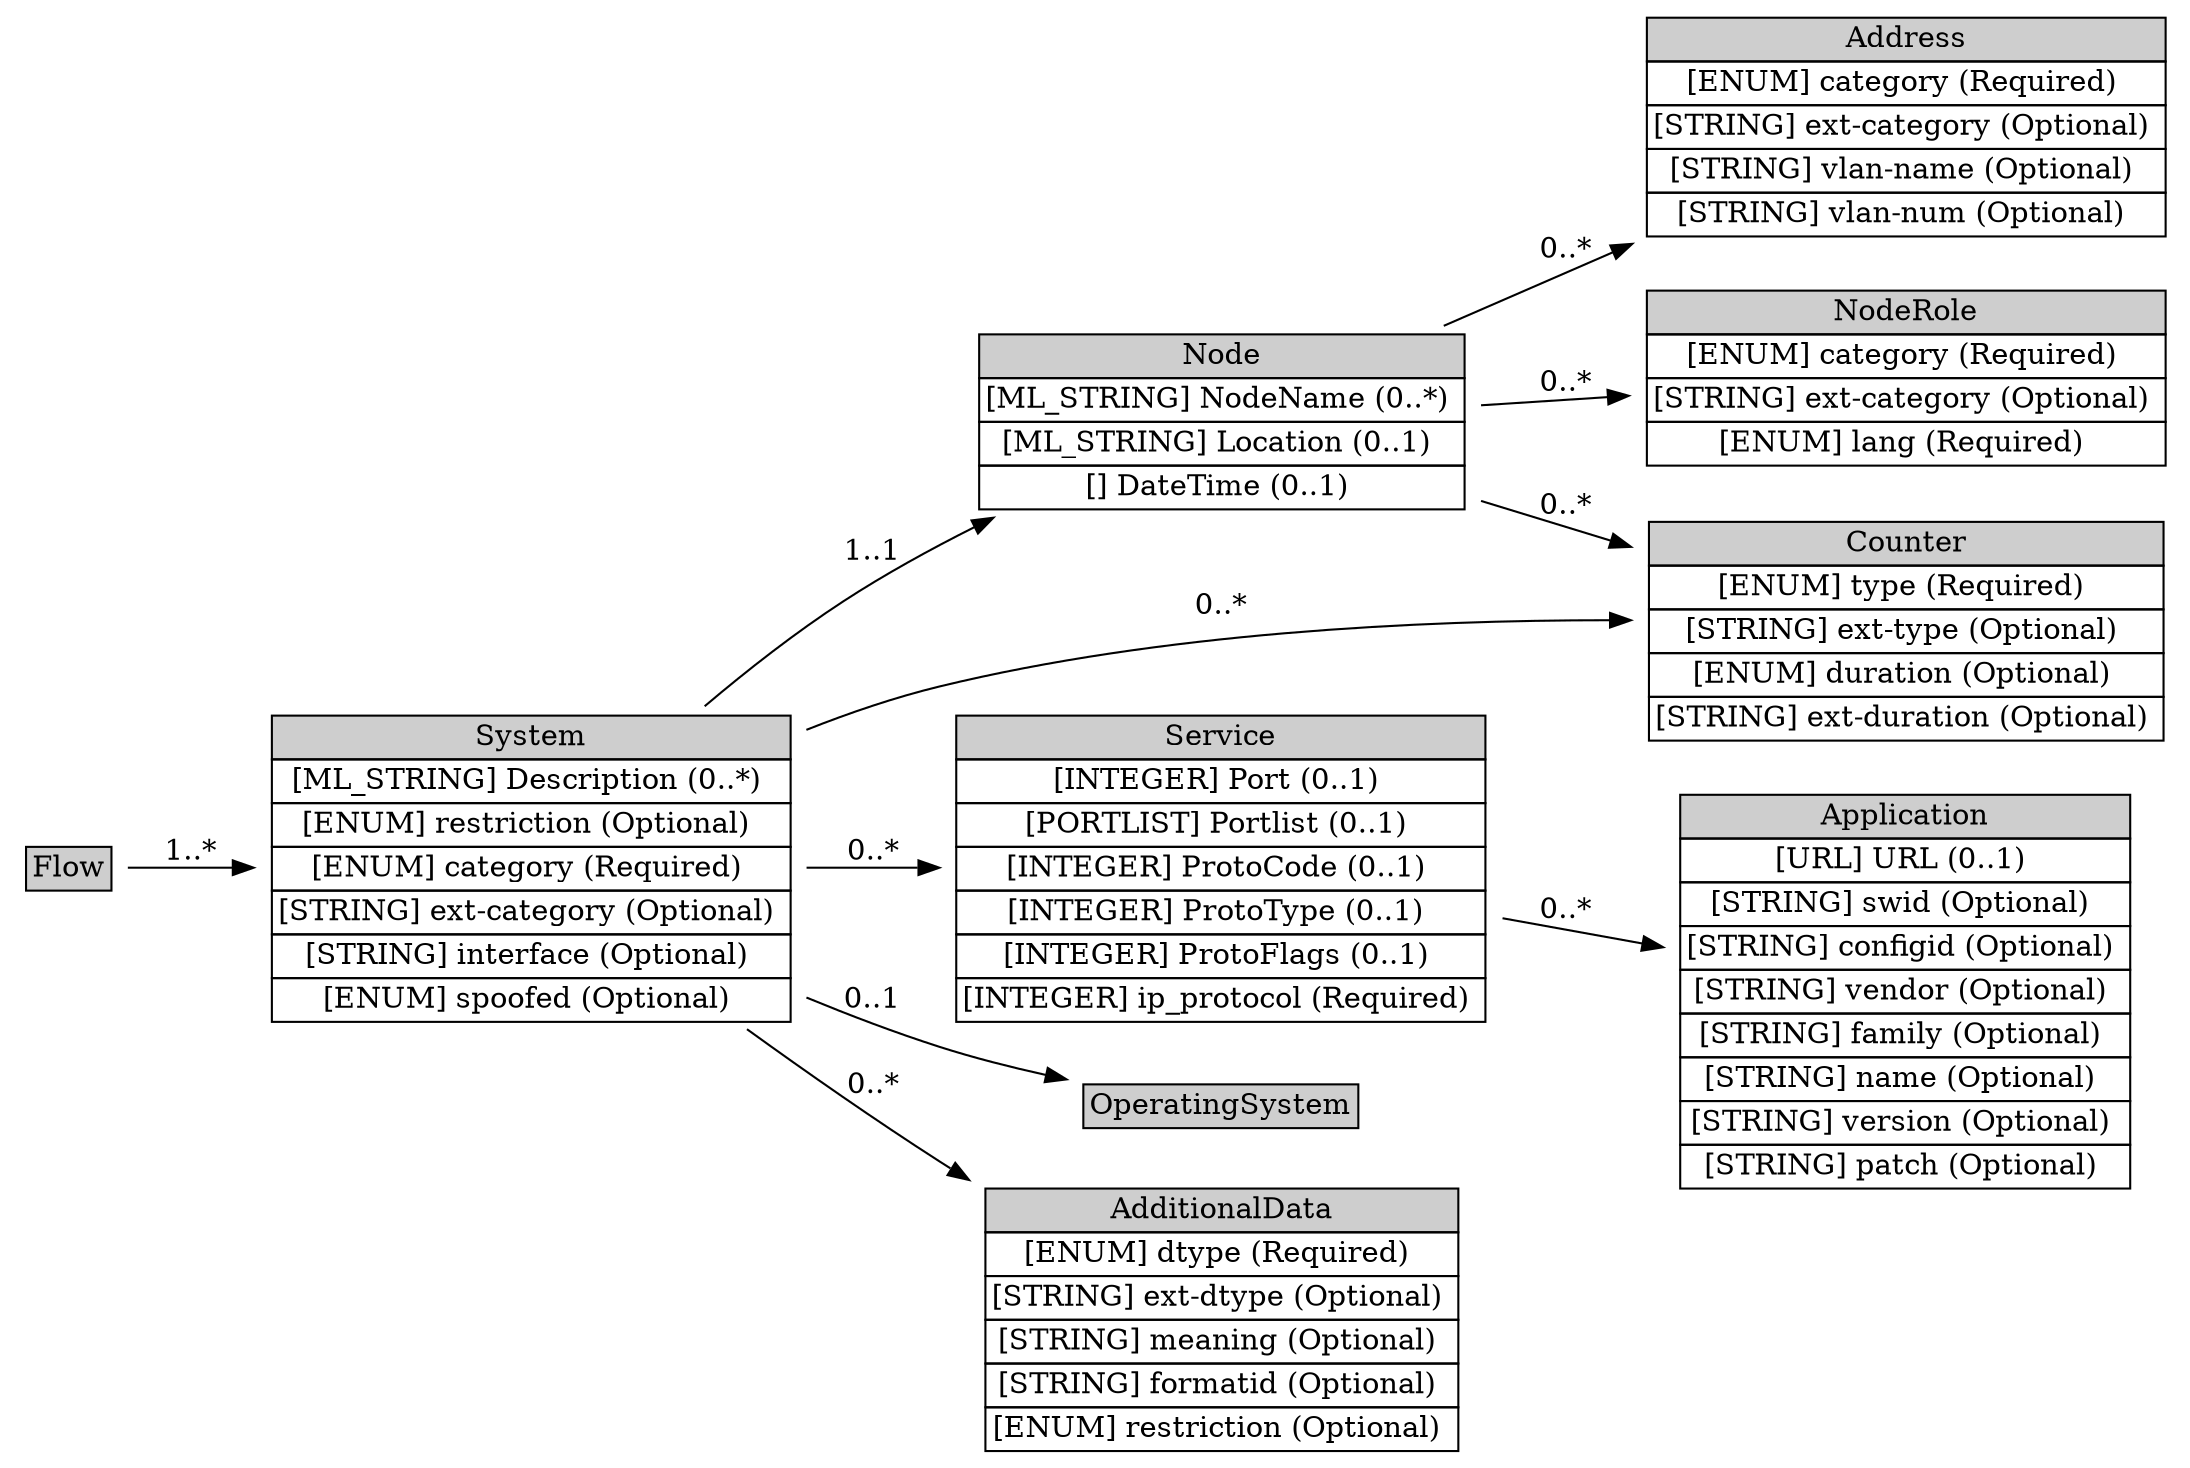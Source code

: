 digraph Flow {
	graph [rankdir=LR];
	node [label="\N"];
	graph [bb="0,0,1020,670"];
	Flow [label=<<table BORDER="0" CELLBORDER="1" CELLSPACING="0"> <tr > <td BGCOLOR="#CECECE" HREF="#" TITLE="The Flow class groups related the source and target hosts. ">Flow</td> </tr>" %</table>>, shape=plaintext, pos="29,274", width="0.77778", height="0.5"];
	System [label=<<table BORDER="0" CELLBORDER="1" CELLSPACING="0"> <tr > <td BGCOLOR="#CECECE" HREF="#" TITLE="The System class describes a system or network involved in an event. The systems or networks represented by this class are categorized according to the role they played in the incident through the category attribute. The value of this category attribute dictates the semantics of the aggregated classes in the System class. If the category attribute has a value of &quot;source&quot;, then the aggregated classes denote the machine and service from which the activity is originating. With a category attribute value of &quot;target&quot; or &quot;intermediary&quot;, then the machine or service is the one targeted in the activity. A value of &quot;sensor&quot; dictates that this System was part of an instrumentation to monitor the network. ">System</td> </tr>" %<tr><td HREF="#" TITLE="A free-form text description of the System.">[ML_STRING] Description (0..*) </td></tr>%<tr><td HREF="#" TITLE="This attribute is defined in Section 3.2.">[ENUM] restriction (Optional) </td></tr>%<tr><td HREF="#" TITLE="Classifies the role the host or network played in the incident.  The possible values are:">[ENUM] category (Required) </td></tr>%<tr><td HREF="#" TITLE="A means by which to extend the category attribute.  See Section 5.1.">[STRING] ext-category (Optional) </td></tr>%<tr><td HREF="#" TITLE="Specifies the interface on which the event(s) on this System originated.  If the Node class specifies a network rather than a host, this attribute has no meaning.">[STRING] interface (Optional) </td></tr>%<tr><td HREF="#" TITLE="An indication of confidence in whether this System was the true target or attacking host.  The permitted values for this attribute are shown below.  The default value is &quot;unknown&quot;.">[ENUM] spoofed (Optional) </td></tr>%</table>>, shape=plaintext, pos="249,274", width="3.5833", height="2.0694"];
	"Node" [label=<<table BORDER="0" CELLBORDER="1" CELLSPACING="0"> <tr > <td BGCOLOR="#CECECE" HREF="#" TITLE="The Node class names a system (e.g., PC, router) or network. ">Node</td> </tr>" %<tr><td HREF="#" TITLE="The name of the Node (e.g., fully qualified domain name).  This information MUST be provided if no Address information is given.">[ML_STRING] NodeName (0..*) </td></tr>%<tr><td HREF="#" TITLE="A free-from description of the physical location of the equipment.">[ML_STRING] Location (0..1) </td></tr>%<tr><td HREF="#" TITLE="A timestamp of when the resolution between the name and address was performed.  This information SHOULD be provided if both an Address and NodeName are specified.">[] DateTime (0..1) </td></tr>%</table>>, shape=plaintext, pos="571,482", width="3.3333", height="1.2361"];
	Address [label=<<table BORDER="0" CELLBORDER="1" CELLSPACING="0"> <tr > <td BGCOLOR="#CECECE" HREF="#" TITLE="The Address class represents a hardware (layer-2), network (layer-3), or application (layer-7) address. ">Address</td> </tr>" %<tr><td HREF="#" TITLE="The type of address represented.  The permitted values for this attribute are shown below.  The default value is &quot;ipv4-addr&quot;.">[ENUM] category (Required) </td></tr>%<tr><td HREF="#" TITLE="A means by which to extend the category attribute.  See Section 5.1.">[STRING] ext-category (Optional) </td></tr>%<tr><td HREF="#" TITLE="The name of the Virtual LAN to which the address belongs.">[STRING] vlan-name (Optional) </td></tr>%<tr><td HREF="#" TITLE="The number of the Virtual LAN to which the address belongs.">[STRING] vlan-num (Optional) </td></tr>%</table>>, shape=plaintext, pos="891,616", width="3.5833", height="1.5139"];
	NodeRole [label=<<table BORDER="0" CELLBORDER="1" CELLSPACING="0"> <tr > <td BGCOLOR="#CECECE" HREF="#" TITLE="The NodeRole class describes the intended function performed by a particular host. ">NodeRole</td> </tr>" %<tr><td HREF="#" TITLE="Functionality provided by a node.">[ENUM] category (Required) </td></tr>%<tr><td HREF="#" TITLE="A means by which to extend the category attribute.  See Section 5.1.">[STRING] ext-category (Optional) </td></tr>%<tr><td HREF="#" TITLE="A valid language code per RFC 4646 [7] constrained by the definition of &quot;xs:language&quot;.  The interpretation of this code is described in Section 6.">[ENUM] lang (Required) </td></tr>%</table>>, shape=plaintext, pos="891,500", width="3.5833", height="1.2361"];
	Counter [label=<<table BORDER="0" CELLBORDER="1" CELLSPACING="0"> <tr > <td BGCOLOR="#CECECE" HREF="#" TITLE="The Counter class summarize multiple occurrences of some event, or conveys counts or rates on various features (e.g., packets, sessions, events). ">Counter</td> </tr>" %<tr><td HREF="#" TITLE="Specifies the units of the element content.">[ENUM] type (Required) </td></tr>%<tr><td HREF="#" TITLE="A means by which to extend the type attribute. See Section 5.1.">[STRING] ext-type (Optional) </td></tr>%<tr><td HREF="#" TITLE="If present, the Counter class represents a rate rather than a count over the entire event.  In that case, this attribute specifies the denominator of the rate (where the type attribute specified the nominator).  The possible values of this attribute are defined in Section 3.10.2">[ENUM] duration (Optional) </td></tr>%<tr><td HREF="#" TITLE="A means by which to extend the duration attribute.  See Section 5.1.">[STRING] ext-duration (Optional) </td></tr>%</table>>, shape=plaintext, pos="891,384", width="3.5556", height="1.5139"];
	Service [label=<<table BORDER="0" CELLBORDER="1" CELLSPACING="0"> <tr > <td BGCOLOR="#CECECE" HREF="#" TITLE="The Service class describes a network service of a host or network. The service is identified by specific port or list of ports, along with the application listening on that port. ">Service</td> </tr>" %<tr><td HREF="#" TITLE="A port number.">[INTEGER] Port (0..1) </td></tr>%<tr><td HREF="#" TITLE="A list of port numbers formatted according to Section 2.10.">[PORTLIST] Portlist (0..1) </td></tr>%<tr><td HREF="#" TITLE="A layer-4 protocol-specific code field (e.g., ICMP code field).">[INTEGER] ProtoCode (0..1) </td></tr>%<tr><td HREF="#" TITLE="A layer-4 protocol specific type field (e.g., ICMP type field).">[INTEGER] ProtoType (0..1) </td></tr>%<tr><td HREF="#" TITLE="A layer-4 protocol specific flag field (e.g., TCP flag field).">[INTEGER] ProtoFlags (0..1) </td></tr>%<tr><td HREF="#" TITLE="The IANA protocol number.">[INTEGER] ip_protocol (Required) </td></tr>%</table>>, shape=plaintext, pos="571,274", width="3.5556", height="2.0694"];
	Application [label=<<table BORDER="0" CELLBORDER="1" CELLSPACING="0"> <tr > <td BGCOLOR="#CECECE" HREF="#" TITLE="The Application class describes an application running on a System providing a Service. ">Application</td> </tr>" %<tr><td HREF="#" TITLE="A URL describing the application.">[URL] URL (0..1) </td></tr>%<tr><td HREF="#" TITLE="An identifier that can be used to reference this software.">[STRING] swid (Optional) </td></tr>%<tr><td HREF="#" TITLE="An identifier that can be used to reference a particular configuration of this software.">[STRING] configid (Optional) </td></tr>%<tr><td HREF="#" TITLE="Vendor name of the software.">[STRING] vendor (Optional) </td></tr>%<tr><td HREF="#" TITLE="Family of the software.">[STRING] family (Optional) </td></tr>%<tr><td HREF="#" TITLE="Name of the software.">[STRING] name (Optional) </td></tr>%<tr><td HREF="#" TITLE="Version of the software.">[STRING] version (Optional) </td></tr>%<tr><td HREF="#" TITLE="Patch or service pack level of the software.">[STRING] patch (Optional) </td></tr>%</table>>, shape=plaintext, pos="891,218", width="3.0833", height="2.625"];
	OperatingSystem [label=<<table BORDER="0" CELLBORDER="1" CELLSPACING="0"> <tr > <td BGCOLOR="#CECECE" HREF="#" TITLE="The OperatingSystem class describes the operating system running on a System. The definition is identical to the Application class (Section 3.17.1). ">OperatingSystem</td> </tr>" %</table>>, shape=plaintext, pos="571,164", width=2, height="0.5"];
	AdditionalData [label=<<table BORDER="0" CELLBORDER="1" CELLSPACING="0"> <tr > <td BGCOLOR="#CECECE" HREF="#" TITLE="The AdditionalData class serves as an extension mechanism for information not otherwise represented in the data model. For relatively simple information, atomic data types (e.g., integers, strings) are provided with a mechanism to annotate their meaning. The class can also be used to extend the data model (and the associated Schema) to support proprietary extensions by encapsulating entire XML documents conforming to another Schema (e.g., IDMEF). A detailed discussion for extending the data model and the schema can be found in Section 5. ">AdditionalData</td> </tr>" %<tr><td HREF="#" TITLE="The data type of the element content.  The permitted values for this attribute are shown below.  The default value is &quot;string&quot;.">[ENUM] dtype (Required) </td></tr>%<tr><td HREF="#" TITLE="A means by which to extend the dtype attribute.  See Section 5.1.">[STRING] ext-dtype (Optional) </td></tr>%<tr><td HREF="#" TITLE="A free-form description of the element content.">[STRING] meaning (Optional) </td></tr>%<tr><td HREF="#" TITLE="An identifier referencing the format and semantics of the element content.">[STRING] formatid (Optional) </td></tr>%<tr><td HREF="#" TITLE="This attribute has been defined in Section 3.2.">[ENUM] restriction (Optional) </td></tr>%</table>>, shape=plaintext, pos="571,64", width="3.2778", height="1.7917"];
	"Node" -> Address [label="0..*", pos="e,761.99,561.98 676.22,526.06 700.64,536.29 726.99,547.32 752.59,558.04", lp="731,561.5"];
	"Node" -> NodeRole [label="0..*", pos="e,761.96,492.74 691.07,488.75 710.87,489.87 731.54,491.03 751.76,492.17", lp="731,499.5"];
	"Node" -> Counter [label="0..*", pos="e,762.5,423.35 691.07,445.23 711.2,439.06 732.23,432.62 752.78,426.33", lp="731,443.5"];
	System -> "Node" [label="1..1", pos="e,467.77,437.8 329.33,348.02 350.24,365.51 373.29,383.31 396,398 415.56,410.65 437.32,422.6 458.66,433.29", lp="410,422.5"];
	Service -> Application [label="0..*", pos="e,779.48,237.52 699.77,251.46 722.77,247.44 746.66,243.26 769.44,239.27", lp="731,256.5"];
	System -> Service [label="0..*", pos="e,442.38,274 378.11,274 395.89,274 414.22,274 432.16,274", lp="410,282.5"];
	System -> OperatingSystem [label="0..1", pos="e,498.7,176.48 378.21,214.25 399.27,205.73 421.05,197.62 442,191 456.85,186.3 472.93,182.2 488.53,178.69", lp="410,215.5"];
	System -> Counter [label="0..*", pos="e,762.04,387.95 378.25,336.77 399.16,344.82 420.88,351.99 442,357 543.88,381.19 662.21,387.44 751.81,387.92", lp="571,394.5"];
	System -> AdditionalData [label="0..*", pos="e,456.33,128.07 349.33,199.85 378.77,178.9 411.31,156.51 442,137 443.9,135.79 445.81,134.59 447.75,133.38", lp="410,174.5"];
	Flow -> System [label="1..*", pos="e,119.64,274 57.761,274 71.91,274 90.11,274 109.64,274", lp="89,282.5"];
}
